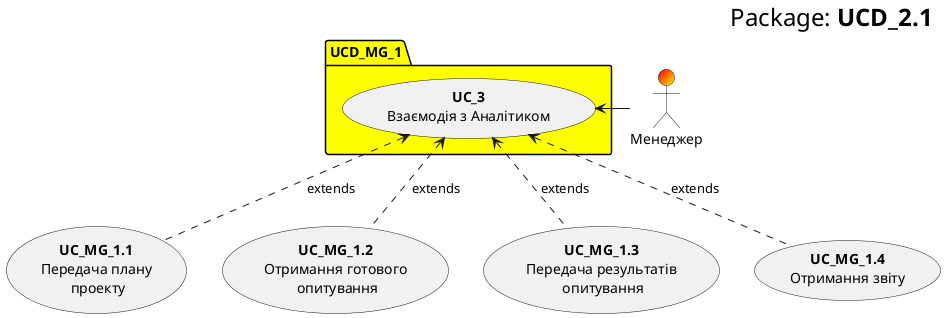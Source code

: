 @startuml
    right header
        <font size=24 color=black>Package:<b> UCD_2.1
    end header

    package UCD_MG_1 #Yellow {
        usecase "<b>UC_3</b>\nВзаємодія з Аналітиком" as UC_MG_1 
    }
    
    actor "Менеджер" as Meneger #Red/Yellow
    Meneger -l-> UC_MG_1
    
    usecase "<b>UC_MG_1.1</b>\nПередача плану\n проекту" as UC_MG_1.1
    usecase "<b>UC_MG_1.2</b>\nОтримання готового\n опитування" as UC_MG_1.2
    usecase "<b>UC_MG_1.3</b>\nПередача результатів\n опитування" as UC_MG_1.3
    usecase "<b>UC_MG_1.4</b>\nОтримання звіту" as UC_MG_1.4
    
    UC_MG_1.1 .u.> UC_MG_1: extends
    UC_MG_1.2 .u.> UC_MG_1: extends
    UC_MG_1.3 .u.> UC_MG_1: extends
    UC_MG_1.4 .u.> UC_MG_1: extends
    
@enduml
